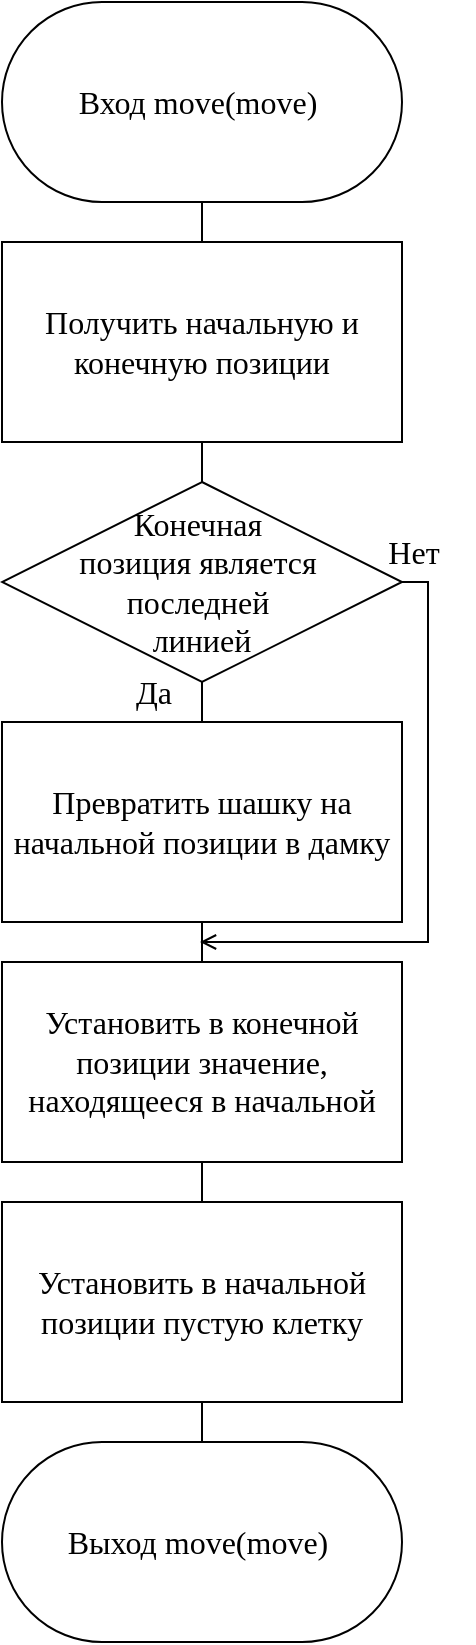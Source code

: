 <mxfile version="25.0.2">
  <diagram name="Страница 1" id="LXEKsg3gmIdK38urKFfV">
    <mxGraphModel dx="1434" dy="844" grid="1" gridSize="10" guides="1" tooltips="1" connect="1" arrows="1" fold="1" page="1" pageScale="1" pageWidth="827" pageHeight="1169" math="0" shadow="0">
      <root>
        <mxCell id="0" />
        <mxCell id="1" parent="0" />
        <mxCell id="hPg9xl0dATdkV_yRJ5km-3" style="edgeStyle=orthogonalEdgeStyle;rounded=0;orthogonalLoop=1;jettySize=auto;html=1;exitX=0.5;exitY=1;exitDx=0;exitDy=0;endArrow=none;endFill=0;" parent="1" source="0cwe3M5tGcR-USpYgtYH-3" edge="1">
          <mxGeometry relative="1" as="geometry">
            <mxPoint x="414" y="160" as="targetPoint" />
          </mxGeometry>
        </mxCell>
        <mxCell id="0cwe3M5tGcR-USpYgtYH-3" value="&lt;font face=&quot;Times New Roman&quot; style=&quot;font-size: 16px;&quot;&gt;Вход move(move)&amp;nbsp;&lt;/font&gt;" style="rounded=1;whiteSpace=wrap;html=1;arcSize=50;" parent="1" vertex="1">
          <mxGeometry x="314" y="40" width="200" height="100" as="geometry" />
        </mxCell>
        <mxCell id="0cwe3M5tGcR-USpYgtYH-45" style="edgeStyle=orthogonalEdgeStyle;rounded=0;orthogonalLoop=1;jettySize=auto;html=1;exitX=0.5;exitY=1;exitDx=0;exitDy=0;entryX=0.5;entryY=0;entryDx=0;entryDy=0;endArrow=none;endFill=0;" parent="1" edge="1">
          <mxGeometry relative="1" as="geometry">
            <mxPoint x="414" y="740" as="sourcePoint" />
            <mxPoint x="414" y="760" as="targetPoint" />
          </mxGeometry>
        </mxCell>
        <mxCell id="hPg9xl0dATdkV_yRJ5km-11" value="&lt;font style=&quot;font-size: 16px;&quot;&gt;Превратить шашку на начальной позиции в дамку&lt;/font&gt;" style="rounded=0;whiteSpace=wrap;html=1;fontSize=14;fontFamily=Times New Roman;" parent="1" vertex="1">
          <mxGeometry x="314" y="400" width="200" height="100" as="geometry" />
        </mxCell>
        <mxCell id="hPg9xl0dATdkV_yRJ5km-19" style="edgeStyle=orthogonalEdgeStyle;rounded=0;orthogonalLoop=1;jettySize=auto;html=1;exitX=0.5;exitY=1;exitDx=0;exitDy=0;entryX=0.5;entryY=0;entryDx=0;entryDy=0;endArrow=none;endFill=0;" parent="1" edge="1">
          <mxGeometry relative="1" as="geometry">
            <mxPoint x="414" y="520" as="targetPoint" />
            <mxPoint x="414" y="500" as="sourcePoint" />
          </mxGeometry>
        </mxCell>
        <mxCell id="hPg9xl0dATdkV_yRJ5km-23" style="edgeStyle=orthogonalEdgeStyle;rounded=0;orthogonalLoop=1;jettySize=auto;html=1;exitX=0.5;exitY=1;exitDx=0;exitDy=0;entryX=0.5;entryY=0;entryDx=0;entryDy=0;endArrow=none;endFill=0;" parent="1" source="hPg9xl0dATdkV_yRJ5km-21" edge="1">
          <mxGeometry relative="1" as="geometry">
            <mxPoint x="414" y="640" as="targetPoint" />
          </mxGeometry>
        </mxCell>
        <mxCell id="hPg9xl0dATdkV_yRJ5km-21" value="&lt;font style=&quot;font-size: 16px;&quot;&gt;Установить в конечной позиции значение, находящееся в начальной&lt;/font&gt;" style="rounded=0;whiteSpace=wrap;html=1;fontSize=14;fontFamily=Times New Roman;" parent="1" vertex="1">
          <mxGeometry x="314" y="520" width="200" height="100" as="geometry" />
        </mxCell>
        <mxCell id="hPg9xl0dATdkV_yRJ5km-31" value="&lt;font style=&quot;font-size: 16px;&quot; face=&quot;Times New Roman&quot;&gt;Да&lt;/font&gt;" style="text;html=1;strokeColor=none;fillColor=none;align=center;verticalAlign=middle;whiteSpace=wrap;rounded=0;" parent="1" vertex="1">
          <mxGeometry x="360" y="370" width="60" height="30" as="geometry" />
        </mxCell>
        <mxCell id="r1ErWBez4qwmYsoP79tM-3" style="edgeStyle=orthogonalEdgeStyle;rounded=0;orthogonalLoop=1;jettySize=auto;html=1;exitX=0.5;exitY=1;exitDx=0;exitDy=0;entryX=0.5;entryY=0;entryDx=0;entryDy=0;endArrow=none;endFill=0;" edge="1" parent="1" source="qWhL0N7h5p9Ak1ui_UJ0-2" target="r1ErWBez4qwmYsoP79tM-1">
          <mxGeometry relative="1" as="geometry" />
        </mxCell>
        <mxCell id="qWhL0N7h5p9Ak1ui_UJ0-2" value="&lt;span style=&quot;font-size: 16px;&quot;&gt;Получить начальную и конечную позиции&lt;/span&gt;" style="rounded=0;whiteSpace=wrap;html=1;fontSize=14;fontFamily=Times New Roman;" parent="1" vertex="1">
          <mxGeometry x="314" y="160" width="200" height="100" as="geometry" />
        </mxCell>
        <mxCell id="r1ErWBez4qwmYsoP79tM-5" style="edgeStyle=orthogonalEdgeStyle;rounded=0;orthogonalLoop=1;jettySize=auto;html=1;exitX=0.5;exitY=1;exitDx=0;exitDy=0;entryX=0.5;entryY=0;entryDx=0;entryDy=0;endArrow=none;endFill=0;" edge="1" parent="1" source="r1ErWBez4qwmYsoP79tM-1" target="hPg9xl0dATdkV_yRJ5km-11">
          <mxGeometry relative="1" as="geometry" />
        </mxCell>
        <mxCell id="r1ErWBez4qwmYsoP79tM-6" style="edgeStyle=orthogonalEdgeStyle;rounded=0;orthogonalLoop=1;jettySize=auto;html=1;endArrow=open;endFill=0;exitX=1;exitY=0.5;exitDx=0;exitDy=0;" edge="1" parent="1" source="r1ErWBez4qwmYsoP79tM-1">
          <mxGeometry relative="1" as="geometry">
            <mxPoint x="413" y="510" as="targetPoint" />
            <mxPoint x="590" y="290" as="sourcePoint" />
            <Array as="points">
              <mxPoint x="527" y="330" />
              <mxPoint x="527" y="510" />
            </Array>
          </mxGeometry>
        </mxCell>
        <mxCell id="r1ErWBez4qwmYsoP79tM-1" value="&lt;div&gt;&lt;span style=&quot;font-size: 16px; font-family: &amp;quot;Times New Roman&amp;quot;; background-color: initial;&quot;&gt;Конечная&amp;nbsp;&lt;/span&gt;&lt;/div&gt;&lt;div&gt;&lt;span style=&quot;font-size: 16px; font-family: &amp;quot;Times New Roman&amp;quot;; background-color: initial;&quot;&gt;позиция&amp;nbsp;&lt;/span&gt;&lt;span style=&quot;font-size: 16px; font-family: &amp;quot;Times New Roman&amp;quot;; background-color: initial;&quot;&gt;является&amp;nbsp;&lt;/span&gt;&lt;div&gt;&lt;div&gt;&lt;font face=&quot;Times New Roman&quot;&gt;&lt;span style=&quot;font-size: 16px;&quot;&gt;последней&amp;nbsp;&lt;/span&gt;&lt;/font&gt;&lt;div&gt;&lt;font face=&quot;Times New Roman&quot;&gt;&lt;span style=&quot;font-size: 16px;&quot;&gt;линией&lt;/span&gt;&lt;/font&gt;&lt;/div&gt;&lt;/div&gt;&lt;/div&gt;&lt;/div&gt;" style="rhombus;whiteSpace=wrap;html=1;" vertex="1" parent="1">
          <mxGeometry x="314" y="280" width="200" height="100" as="geometry" />
        </mxCell>
        <mxCell id="r1ErWBez4qwmYsoP79tM-7" value="&lt;font style=&quot;font-size: 16px;&quot; face=&quot;Times New Roman&quot;&gt;Нет&lt;/font&gt;" style="text;html=1;strokeColor=none;fillColor=none;align=center;verticalAlign=middle;whiteSpace=wrap;rounded=0;" vertex="1" parent="1">
          <mxGeometry x="490" y="300" width="60" height="30" as="geometry" />
        </mxCell>
        <mxCell id="r1ErWBez4qwmYsoP79tM-9" value="&lt;font style=&quot;font-size: 16px;&quot;&gt;Установить в начальной позиции пустую клетку&lt;/font&gt;" style="rounded=0;whiteSpace=wrap;html=1;fontSize=14;fontFamily=Times New Roman;" vertex="1" parent="1">
          <mxGeometry x="314" y="640" width="200" height="100" as="geometry" />
        </mxCell>
        <mxCell id="r1ErWBez4qwmYsoP79tM-10" value="&lt;font face=&quot;Times New Roman&quot; style=&quot;font-size: 16px;&quot;&gt;Выход move(move)&amp;nbsp;&lt;/font&gt;" style="rounded=1;whiteSpace=wrap;html=1;arcSize=50;" vertex="1" parent="1">
          <mxGeometry x="314" y="760" width="200" height="100" as="geometry" />
        </mxCell>
      </root>
    </mxGraphModel>
  </diagram>
</mxfile>

